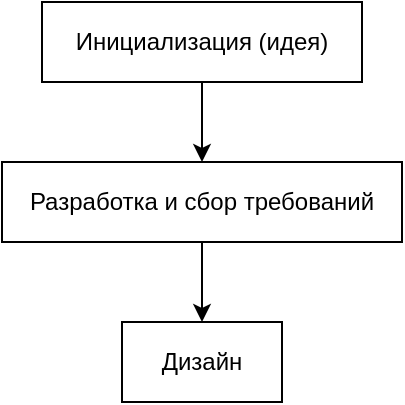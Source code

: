 <mxfile version="16.6.1" type="github">
  <diagram id="6a731a19-8d31-9384-78a2-239565b7b9f0" name="Page-1">
    <mxGraphModel dx="1102" dy="628" grid="1" gridSize="10" guides="1" tooltips="1" connect="1" arrows="1" fold="1" page="1" pageScale="1" pageWidth="1169" pageHeight="827" background="none" math="0" shadow="0">
      <root>
        <mxCell id="0" />
        <mxCell id="1" parent="0" />
        <mxCell id="Bs4qxlf6KldlCeNNfwm0-1782" value="" style="edgeStyle=orthogonalEdgeStyle;rounded=0;orthogonalLoop=1;jettySize=auto;html=1;" parent="1" source="Bs4qxlf6KldlCeNNfwm0-1780" target="Bs4qxlf6KldlCeNNfwm0-1781" edge="1">
          <mxGeometry relative="1" as="geometry" />
        </mxCell>
        <mxCell id="Bs4qxlf6KldlCeNNfwm0-1780" value="Инициализация (идея)" style="rounded=0;whiteSpace=wrap;html=1;" parent="1" vertex="1">
          <mxGeometry x="320" y="240" width="160" height="40" as="geometry" />
        </mxCell>
        <mxCell id="EuY-vwuB1E-BlIhkPZpT-2" value="" style="edgeStyle=orthogonalEdgeStyle;rounded=0;orthogonalLoop=1;jettySize=auto;html=1;" edge="1" parent="1" source="Bs4qxlf6KldlCeNNfwm0-1781" target="EuY-vwuB1E-BlIhkPZpT-1">
          <mxGeometry relative="1" as="geometry" />
        </mxCell>
        <mxCell id="Bs4qxlf6KldlCeNNfwm0-1781" value="Разработка и сбор требований" style="whiteSpace=wrap;html=1;rounded=0;" parent="1" vertex="1">
          <mxGeometry x="300" y="320" width="200" height="40" as="geometry" />
        </mxCell>
        <mxCell id="EuY-vwuB1E-BlIhkPZpT-1" value="Дизайн" style="whiteSpace=wrap;html=1;rounded=0;" vertex="1" parent="1">
          <mxGeometry x="360" y="400" width="80" height="40" as="geometry" />
        </mxCell>
      </root>
    </mxGraphModel>
  </diagram>
</mxfile>
